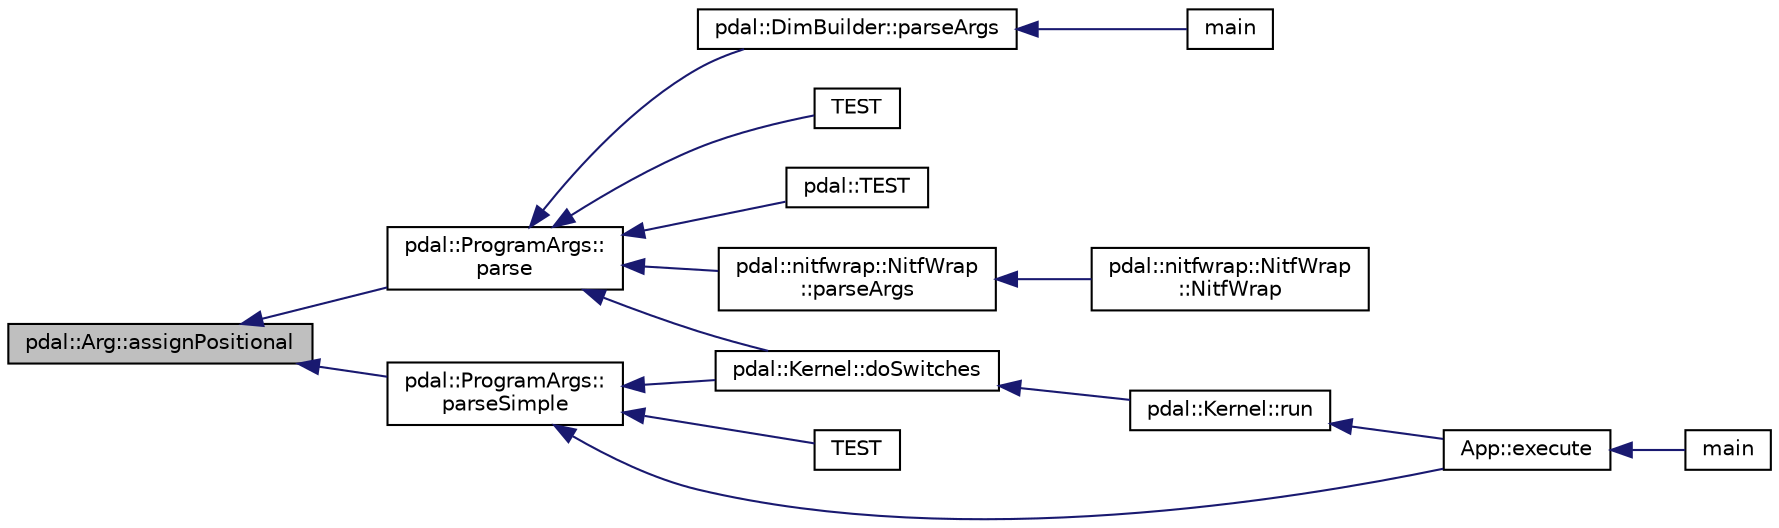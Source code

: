 digraph "pdal::Arg::assignPositional"
{
  edge [fontname="Helvetica",fontsize="10",labelfontname="Helvetica",labelfontsize="10"];
  node [fontname="Helvetica",fontsize="10",shape=record];
  rankdir="LR";
  Node1 [label="pdal::Arg::assignPositional",height=0.2,width=0.4,color="black", fillcolor="grey75", style="filled", fontcolor="black"];
  Node1 -> Node2 [dir="back",color="midnightblue",fontsize="10",style="solid",fontname="Helvetica"];
  Node2 [label="pdal::ProgramArgs::\lparse",height=0.2,width=0.4,color="black", fillcolor="white", style="filled",URL="$classpdal_1_1ProgramArgs.html#ab4b405bda3b9a91e70b6c6ce8154e539"];
  Node2 -> Node3 [dir="back",color="midnightblue",fontsize="10",style="solid",fontname="Helvetica"];
  Node3 [label="pdal::Kernel::doSwitches",height=0.2,width=0.4,color="black", fillcolor="white", style="filled",URL="$classpdal_1_1Kernel.html#a03863e07df6fe6c6dc915e2d21f1b153"];
  Node3 -> Node4 [dir="back",color="midnightblue",fontsize="10",style="solid",fontname="Helvetica"];
  Node4 [label="pdal::Kernel::run",height=0.2,width=0.4,color="black", fillcolor="white", style="filled",URL="$classpdal_1_1Kernel.html#a063a87bdb5459f336c905ab0d2ce3b05"];
  Node4 -> Node5 [dir="back",color="midnightblue",fontsize="10",style="solid",fontname="Helvetica"];
  Node5 [label="App::execute",height=0.2,width=0.4,color="black", fillcolor="white", style="filled",URL="$classApp.html#a2817579d633c3d379248cd45d035aba8"];
  Node5 -> Node6 [dir="back",color="midnightblue",fontsize="10",style="solid",fontname="Helvetica"];
  Node6 [label="main",height=0.2,width=0.4,color="black", fillcolor="white", style="filled",URL="$pdal_8cpp.html#a0ddf1224851353fc92bfbff6f499fa97"];
  Node2 -> Node7 [dir="back",color="midnightblue",fontsize="10",style="solid",fontname="Helvetica"];
  Node7 [label="pdal::nitfwrap::NitfWrap\l::parseArgs",height=0.2,width=0.4,color="black", fillcolor="white", style="filled",URL="$classpdal_1_1nitfwrap_1_1NitfWrap.html#abf899b397aff312f6e153a6230a047a4"];
  Node7 -> Node8 [dir="back",color="midnightblue",fontsize="10",style="solid",fontname="Helvetica"];
  Node8 [label="pdal::nitfwrap::NitfWrap\l::NitfWrap",height=0.2,width=0.4,color="black", fillcolor="white", style="filled",URL="$classpdal_1_1nitfwrap_1_1NitfWrap.html#a507defc6c08af645c161ee875c58374a"];
  Node2 -> Node9 [dir="back",color="midnightblue",fontsize="10",style="solid",fontname="Helvetica"];
  Node9 [label="pdal::DimBuilder::parseArgs",height=0.2,width=0.4,color="black", fillcolor="white", style="filled",URL="$classpdal_1_1DimBuilder.html#af0b25f62fde3f5d6698fc1fcd472f3ec"];
  Node9 -> Node10 [dir="back",color="midnightblue",fontsize="10",style="solid",fontname="Helvetica"];
  Node10 [label="main",height=0.2,width=0.4,color="black", fillcolor="white", style="filled",URL="$DimBuilder_8cpp.html#a0ddf1224851353fc92bfbff6f499fa97"];
  Node2 -> Node11 [dir="back",color="midnightblue",fontsize="10",style="solid",fontname="Helvetica"];
  Node11 [label="TEST",height=0.2,width=0.4,color="black", fillcolor="white", style="filled",URL="$ProgramArgsTest_8cpp.html#a4ffc215ba34b7e1528a51b688507098f"];
  Node2 -> Node12 [dir="back",color="midnightblue",fontsize="10",style="solid",fontname="Helvetica"];
  Node12 [label="pdal::TEST",height=0.2,width=0.4,color="black", fillcolor="white", style="filled",URL="$namespacepdal.html#a6f85d149f74faa30876993bdf585d0e6"];
  Node1 -> Node13 [dir="back",color="midnightblue",fontsize="10",style="solid",fontname="Helvetica"];
  Node13 [label="pdal::ProgramArgs::\lparseSimple",height=0.2,width=0.4,color="black", fillcolor="white", style="filled",URL="$classpdal_1_1ProgramArgs.html#a175c2bec357b9d6ee57b8462d41713bb"];
  Node13 -> Node3 [dir="back",color="midnightblue",fontsize="10",style="solid",fontname="Helvetica"];
  Node13 -> Node5 [dir="back",color="midnightblue",fontsize="10",style="solid",fontname="Helvetica"];
  Node13 -> Node14 [dir="back",color="midnightblue",fontsize="10",style="solid",fontname="Helvetica"];
  Node14 [label="TEST",height=0.2,width=0.4,color="black", fillcolor="white", style="filled",URL="$ProgramArgsTest_8cpp.html#a6f5489973c9c5f06fc42c7b5951a21a1"];
}
